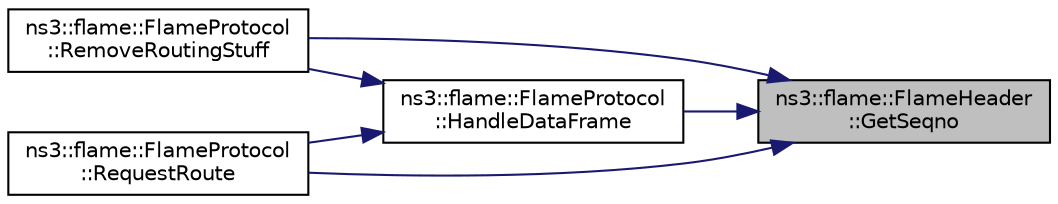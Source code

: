 digraph "ns3::flame::FlameHeader::GetSeqno"
{
 // LATEX_PDF_SIZE
  edge [fontname="Helvetica",fontsize="10",labelfontname="Helvetica",labelfontsize="10"];
  node [fontname="Helvetica",fontsize="10",shape=record];
  rankdir="RL";
  Node1 [label="ns3::flame::FlameHeader\l::GetSeqno",height=0.2,width=0.4,color="black", fillcolor="grey75", style="filled", fontcolor="black",tooltip="Get sequence number value."];
  Node1 -> Node2 [dir="back",color="midnightblue",fontsize="10",style="solid",fontname="Helvetica"];
  Node2 [label="ns3::flame::FlameProtocol\l::HandleDataFrame",height=0.2,width=0.4,color="black", fillcolor="white", style="filled",URL="$classns3_1_1flame_1_1_flame_protocol.html#a72291eec881a8d8e1233695c0d382a52",tooltip="Handles a packet: adds a routing information and drops packets by TTL or Seqno."];
  Node2 -> Node3 [dir="back",color="midnightblue",fontsize="10",style="solid",fontname="Helvetica"];
  Node3 [label="ns3::flame::FlameProtocol\l::RemoveRoutingStuff",height=0.2,width=0.4,color="black", fillcolor="white", style="filled",URL="$classns3_1_1flame_1_1_flame_protocol.html#ad0b9c31eff724dcd0916a1985c351db1",tooltip="Cleanup flame headers!"];
  Node2 -> Node4 [dir="back",color="midnightblue",fontsize="10",style="solid",fontname="Helvetica"];
  Node4 [label="ns3::flame::FlameProtocol\l::RequestRoute",height=0.2,width=0.4,color="black", fillcolor="white", style="filled",URL="$classns3_1_1flame_1_1_flame_protocol.html#a70087b7d1cd62978882df6599f56bf29",tooltip="Route request, inherited from MeshL2RoutingProtocol."];
  Node1 -> Node3 [dir="back",color="midnightblue",fontsize="10",style="solid",fontname="Helvetica"];
  Node1 -> Node4 [dir="back",color="midnightblue",fontsize="10",style="solid",fontname="Helvetica"];
}
